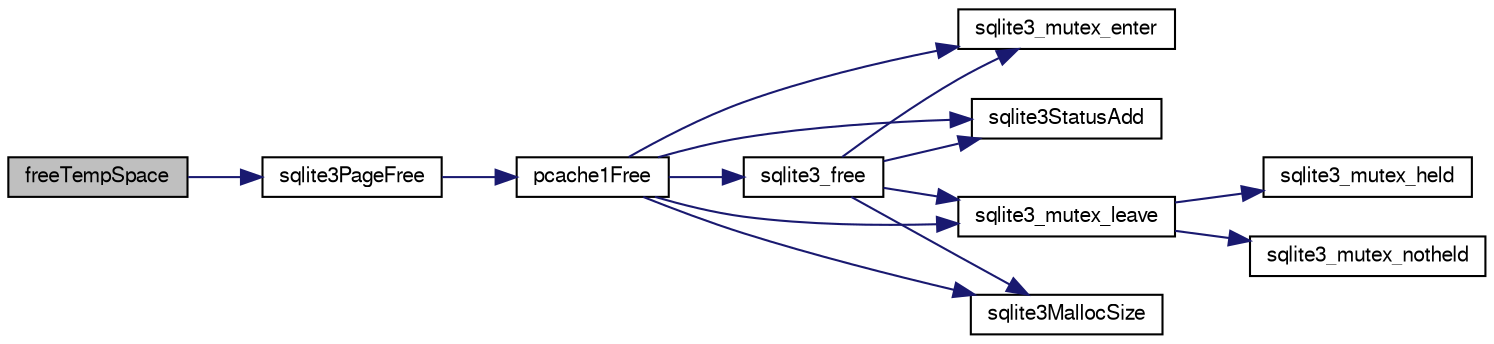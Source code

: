 digraph "freeTempSpace"
{
  edge [fontname="FreeSans",fontsize="10",labelfontname="FreeSans",labelfontsize="10"];
  node [fontname="FreeSans",fontsize="10",shape=record];
  rankdir="LR";
  Node121872 [label="freeTempSpace",height=0.2,width=0.4,color="black", fillcolor="grey75", style="filled", fontcolor="black"];
  Node121872 -> Node121873 [color="midnightblue",fontsize="10",style="solid",fontname="FreeSans"];
  Node121873 [label="sqlite3PageFree",height=0.2,width=0.4,color="black", fillcolor="white", style="filled",URL="$sqlite3_8c.html#a7c85b1d9d633386e0ecb5d56594fe03f"];
  Node121873 -> Node121874 [color="midnightblue",fontsize="10",style="solid",fontname="FreeSans"];
  Node121874 [label="pcache1Free",height=0.2,width=0.4,color="black", fillcolor="white", style="filled",URL="$sqlite3_8c.html#a283e764f60afec3ed4995402b6604ceb"];
  Node121874 -> Node121875 [color="midnightblue",fontsize="10",style="solid",fontname="FreeSans"];
  Node121875 [label="sqlite3_mutex_enter",height=0.2,width=0.4,color="black", fillcolor="white", style="filled",URL="$sqlite3_8c.html#a1c12cde690bd89f104de5cbad12a6bf5"];
  Node121874 -> Node121876 [color="midnightblue",fontsize="10",style="solid",fontname="FreeSans"];
  Node121876 [label="sqlite3StatusAdd",height=0.2,width=0.4,color="black", fillcolor="white", style="filled",URL="$sqlite3_8c.html#afa029f93586aeab4cc85360905dae9cd"];
  Node121874 -> Node121877 [color="midnightblue",fontsize="10",style="solid",fontname="FreeSans"];
  Node121877 [label="sqlite3_mutex_leave",height=0.2,width=0.4,color="black", fillcolor="white", style="filled",URL="$sqlite3_8c.html#a5838d235601dbd3c1fa993555c6bcc93"];
  Node121877 -> Node121878 [color="midnightblue",fontsize="10",style="solid",fontname="FreeSans"];
  Node121878 [label="sqlite3_mutex_held",height=0.2,width=0.4,color="black", fillcolor="white", style="filled",URL="$sqlite3_8c.html#acf77da68932b6bc163c5e68547ecc3e7"];
  Node121877 -> Node121879 [color="midnightblue",fontsize="10",style="solid",fontname="FreeSans"];
  Node121879 [label="sqlite3_mutex_notheld",height=0.2,width=0.4,color="black", fillcolor="white", style="filled",URL="$sqlite3_8c.html#a83967c837c1c000d3b5adcfaa688f5dc"];
  Node121874 -> Node121880 [color="midnightblue",fontsize="10",style="solid",fontname="FreeSans"];
  Node121880 [label="sqlite3MallocSize",height=0.2,width=0.4,color="black", fillcolor="white", style="filled",URL="$sqlite3_8c.html#acf5d2a5f35270bafb050bd2def576955"];
  Node121874 -> Node121881 [color="midnightblue",fontsize="10",style="solid",fontname="FreeSans"];
  Node121881 [label="sqlite3_free",height=0.2,width=0.4,color="black", fillcolor="white", style="filled",URL="$sqlite3_8c.html#a6552349e36a8a691af5487999ab09519"];
  Node121881 -> Node121875 [color="midnightblue",fontsize="10",style="solid",fontname="FreeSans"];
  Node121881 -> Node121876 [color="midnightblue",fontsize="10",style="solid",fontname="FreeSans"];
  Node121881 -> Node121880 [color="midnightblue",fontsize="10",style="solid",fontname="FreeSans"];
  Node121881 -> Node121877 [color="midnightblue",fontsize="10",style="solid",fontname="FreeSans"];
}
